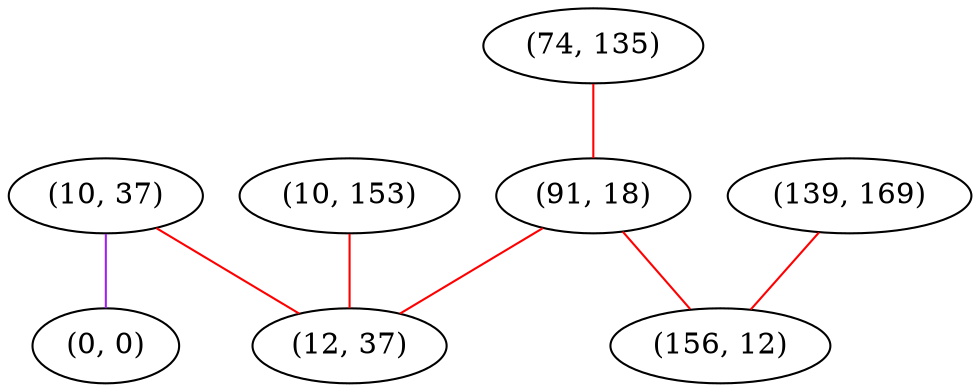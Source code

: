 graph "" {
"(10, 37)";
"(0, 0)";
"(74, 135)";
"(91, 18)";
"(139, 169)";
"(10, 153)";
"(12, 37)";
"(156, 12)";
"(10, 37)" -- "(12, 37)"  [color=red, key=0, weight=1];
"(10, 37)" -- "(0, 0)"  [color=purple, key=0, weight=4];
"(74, 135)" -- "(91, 18)"  [color=red, key=0, weight=1];
"(91, 18)" -- "(12, 37)"  [color=red, key=0, weight=1];
"(91, 18)" -- "(156, 12)"  [color=red, key=0, weight=1];
"(139, 169)" -- "(156, 12)"  [color=red, key=0, weight=1];
"(10, 153)" -- "(12, 37)"  [color=red, key=0, weight=1];
}
